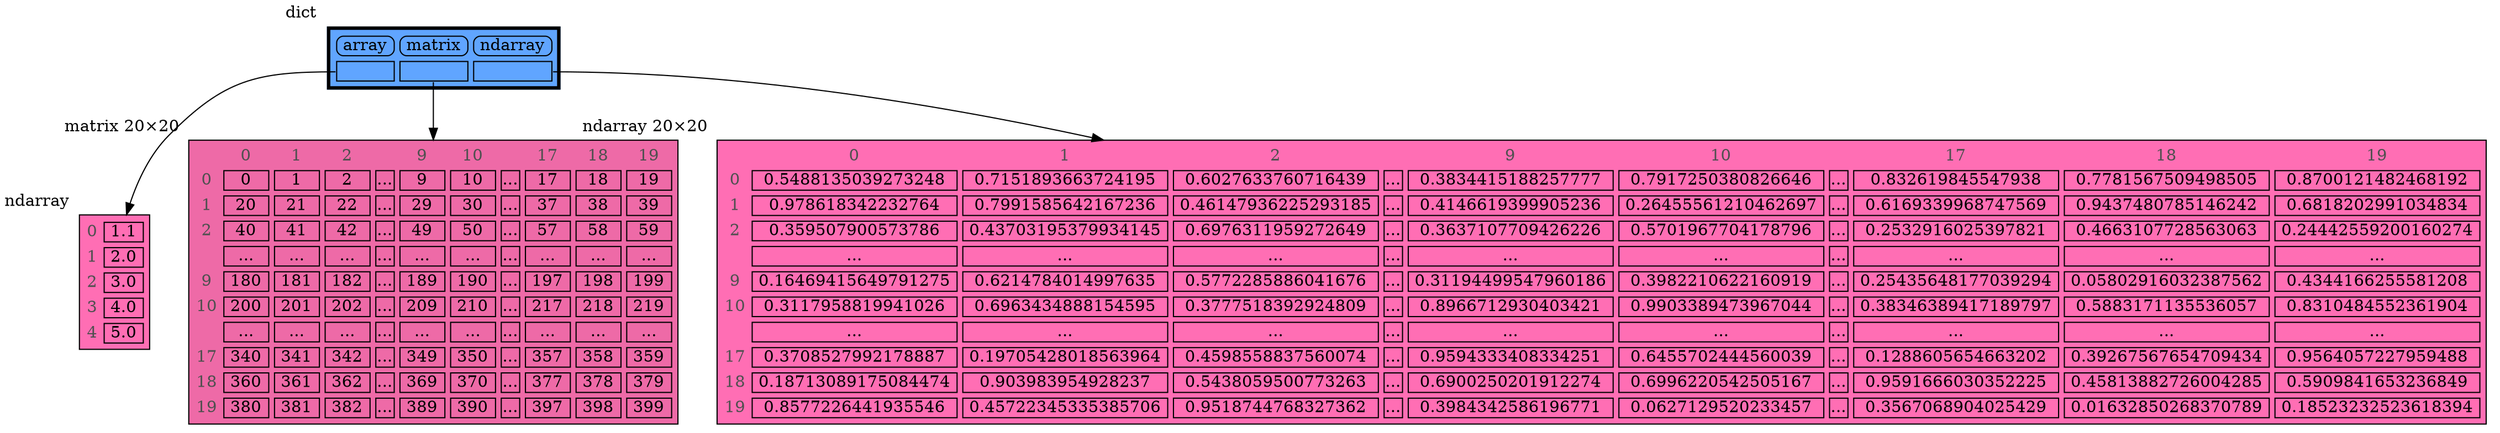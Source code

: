 digraph memory_graph {
	node [shape=plaintext]
	node123715980686320 [label=<
<TABLE BORDER="1" CELLBORDER="1" CELLSPACING="5" CELLPADDING="0" BGCOLOR="hotpink1" PORT="table">
    <TR><TD BORDER="0"><font color="#505050">0</font></TD><TD BORDER="1"> 1.1 </TD></TR>
    <TR><TD BORDER="0"><font color="#505050">1</font></TD><TD BORDER="1"> 2.0 </TD></TR>
    <TR><TD BORDER="0"><font color="#505050">2</font></TD><TD BORDER="1"> 3.0 </TD></TR>
    <TR><TD BORDER="0"><font color="#505050">3</font></TD><TD BORDER="1"> 4.0 </TD></TR>
    <TR><TD BORDER="0"><font color="#505050">4</font></TD><TD BORDER="1"> 5.0 </TD></TR>
</TABLE>
> xlabel=ndarray]
	node123715980548048 [label=<
<TABLE BORDER="1" CELLBORDER="1" CELLSPACING="5" CELLPADDING="0" BGCOLOR="hotpink2" PORT="table">
    <TR><TD BORDER="0">  </TD><TD BORDER="0"><font color="#505050">0</font></TD><TD BORDER="0"><font color="#505050">1</font></TD><TD BORDER="0"><font color="#505050">2</font></TD><TD BORDER="0">  </TD><TD BORDER="0"><font color="#505050">9</font></TD><TD BORDER="0"><font color="#505050">10</font></TD><TD BORDER="0">  </TD><TD BORDER="0"><font color="#505050">17</font></TD><TD BORDER="0"><font color="#505050">18</font></TD><TD BORDER="0"><font color="#505050">19</font></TD></TR>
    <TR><TD BORDER="0"><font color="#505050">0</font></TD><TD BORDER="1"> 0 </TD><TD BORDER="1"> 1 </TD><TD BORDER="1"> 2 </TD><TD BORDER="1" >...</TD><TD BORDER="1"> 9 </TD><TD BORDER="1"> 10 </TD><TD BORDER="1" >...</TD><TD BORDER="1"> 17 </TD><TD BORDER="1"> 18 </TD><TD BORDER="1"> 19 </TD></TR>
    <TR><TD BORDER="0"><font color="#505050">1</font></TD><TD BORDER="1"> 20 </TD><TD BORDER="1"> 21 </TD><TD BORDER="1"> 22 </TD><TD BORDER="1" >...</TD><TD BORDER="1"> 29 </TD><TD BORDER="1"> 30 </TD><TD BORDER="1" >...</TD><TD BORDER="1"> 37 </TD><TD BORDER="1"> 38 </TD><TD BORDER="1"> 39 </TD></TR>
    <TR><TD BORDER="0"><font color="#505050">2</font></TD><TD BORDER="1"> 40 </TD><TD BORDER="1"> 41 </TD><TD BORDER="1"> 42 </TD><TD BORDER="1" >...</TD><TD BORDER="1"> 49 </TD><TD BORDER="1"> 50 </TD><TD BORDER="1" >...</TD><TD BORDER="1"> 57 </TD><TD BORDER="1"> 58 </TD><TD BORDER="1"> 59 </TD></TR>
    <TR><TD BORDER="0">  </TD><TD BORDER="1" >...</TD><TD BORDER="1" >...</TD><TD BORDER="1" >...</TD><TD BORDER="1" >...</TD><TD BORDER="1" >...</TD><TD BORDER="1" >...</TD><TD BORDER="1" >...</TD><TD BORDER="1" >...</TD><TD BORDER="1" >...</TD><TD BORDER="1" >...</TD></TR>
    <TR><TD BORDER="0"><font color="#505050">9</font></TD><TD BORDER="1"> 180 </TD><TD BORDER="1"> 181 </TD><TD BORDER="1"> 182 </TD><TD BORDER="1" >...</TD><TD BORDER="1"> 189 </TD><TD BORDER="1"> 190 </TD><TD BORDER="1" >...</TD><TD BORDER="1"> 197 </TD><TD BORDER="1"> 198 </TD><TD BORDER="1"> 199 </TD></TR>
    <TR><TD BORDER="0"><font color="#505050">10</font></TD><TD BORDER="1"> 200 </TD><TD BORDER="1"> 201 </TD><TD BORDER="1"> 202 </TD><TD BORDER="1" >...</TD><TD BORDER="1"> 209 </TD><TD BORDER="1"> 210 </TD><TD BORDER="1" >...</TD><TD BORDER="1"> 217 </TD><TD BORDER="1"> 218 </TD><TD BORDER="1"> 219 </TD></TR>
    <TR><TD BORDER="0">  </TD><TD BORDER="1" >...</TD><TD BORDER="1" >...</TD><TD BORDER="1" >...</TD><TD BORDER="1" >...</TD><TD BORDER="1" >...</TD><TD BORDER="1" >...</TD><TD BORDER="1" >...</TD><TD BORDER="1" >...</TD><TD BORDER="1" >...</TD><TD BORDER="1" >...</TD></TR>
    <TR><TD BORDER="0"><font color="#505050">17</font></TD><TD BORDER="1"> 340 </TD><TD BORDER="1"> 341 </TD><TD BORDER="1"> 342 </TD><TD BORDER="1" >...</TD><TD BORDER="1"> 349 </TD><TD BORDER="1"> 350 </TD><TD BORDER="1" >...</TD><TD BORDER="1"> 357 </TD><TD BORDER="1"> 358 </TD><TD BORDER="1"> 359 </TD></TR>
    <TR><TD BORDER="0"><font color="#505050">18</font></TD><TD BORDER="1"> 360 </TD><TD BORDER="1"> 361 </TD><TD BORDER="1"> 362 </TD><TD BORDER="1" >...</TD><TD BORDER="1"> 369 </TD><TD BORDER="1"> 370 </TD><TD BORDER="1" >...</TD><TD BORDER="1"> 377 </TD><TD BORDER="1"> 378 </TD><TD BORDER="1"> 379 </TD></TR>
    <TR><TD BORDER="0"><font color="#505050">19</font></TD><TD BORDER="1"> 380 </TD><TD BORDER="1"> 381 </TD><TD BORDER="1"> 382 </TD><TD BORDER="1" >...</TD><TD BORDER="1"> 389 </TD><TD BORDER="1"> 390 </TD><TD BORDER="1" >...</TD><TD BORDER="1"> 397 </TD><TD BORDER="1"> 398 </TD><TD BORDER="1"> 399 </TD></TR>
</TABLE>
> xlabel="matrix 20⨯20"]
	node123715981050096 [label=<
<TABLE BORDER="1" CELLBORDER="1" CELLSPACING="5" CELLPADDING="0" BGCOLOR="hotpink1" PORT="table">
    <TR><TD BORDER="0">  </TD><TD BORDER="0"><font color="#505050">0</font></TD><TD BORDER="0"><font color="#505050">1</font></TD><TD BORDER="0"><font color="#505050">2</font></TD><TD BORDER="0">  </TD><TD BORDER="0"><font color="#505050">9</font></TD><TD BORDER="0"><font color="#505050">10</font></TD><TD BORDER="0">  </TD><TD BORDER="0"><font color="#505050">17</font></TD><TD BORDER="0"><font color="#505050">18</font></TD><TD BORDER="0"><font color="#505050">19</font></TD></TR>
    <TR><TD BORDER="0"><font color="#505050">0</font></TD><TD BORDER="1"> 0.5488135039273248 </TD><TD BORDER="1"> 0.7151893663724195 </TD><TD BORDER="1"> 0.6027633760716439 </TD><TD BORDER="1" >...</TD><TD BORDER="1"> 0.3834415188257777 </TD><TD BORDER="1"> 0.7917250380826646 </TD><TD BORDER="1" >...</TD><TD BORDER="1"> 0.832619845547938 </TD><TD BORDER="1"> 0.7781567509498505 </TD><TD BORDER="1"> 0.8700121482468192 </TD></TR>
    <TR><TD BORDER="0"><font color="#505050">1</font></TD><TD BORDER="1"> 0.978618342232764 </TD><TD BORDER="1"> 0.7991585642167236 </TD><TD BORDER="1"> 0.46147936225293185 </TD><TD BORDER="1" >...</TD><TD BORDER="1"> 0.4146619399905236 </TD><TD BORDER="1"> 0.26455561210462697 </TD><TD BORDER="1" >...</TD><TD BORDER="1"> 0.6169339968747569 </TD><TD BORDER="1"> 0.9437480785146242 </TD><TD BORDER="1"> 0.6818202991034834 </TD></TR>
    <TR><TD BORDER="0"><font color="#505050">2</font></TD><TD BORDER="1"> 0.359507900573786 </TD><TD BORDER="1"> 0.43703195379934145 </TD><TD BORDER="1"> 0.6976311959272649 </TD><TD BORDER="1" >...</TD><TD BORDER="1"> 0.3637107709426226 </TD><TD BORDER="1"> 0.5701967704178796 </TD><TD BORDER="1" >...</TD><TD BORDER="1"> 0.2532916025397821 </TD><TD BORDER="1"> 0.4663107728563063 </TD><TD BORDER="1"> 0.24442559200160274 </TD></TR>
    <TR><TD BORDER="0">  </TD><TD BORDER="1" >...</TD><TD BORDER="1" >...</TD><TD BORDER="1" >...</TD><TD BORDER="1" >...</TD><TD BORDER="1" >...</TD><TD BORDER="1" >...</TD><TD BORDER="1" >...</TD><TD BORDER="1" >...</TD><TD BORDER="1" >...</TD><TD BORDER="1" >...</TD></TR>
    <TR><TD BORDER="0"><font color="#505050">9</font></TD><TD BORDER="1"> 0.16469415649791275 </TD><TD BORDER="1"> 0.6214784014997635 </TD><TD BORDER="1"> 0.5772285886041676 </TD><TD BORDER="1" >...</TD><TD BORDER="1"> 0.31194499547960186 </TD><TD BORDER="1"> 0.3982210622160919 </TD><TD BORDER="1" >...</TD><TD BORDER="1"> 0.25435648177039294 </TD><TD BORDER="1"> 0.05802916032387562 </TD><TD BORDER="1"> 0.4344166255581208 </TD></TR>
    <TR><TD BORDER="0"><font color="#505050">10</font></TD><TD BORDER="1"> 0.3117958819941026 </TD><TD BORDER="1"> 0.6963434888154595 </TD><TD BORDER="1"> 0.3777518392924809 </TD><TD BORDER="1" >...</TD><TD BORDER="1"> 0.8966712930403421 </TD><TD BORDER="1"> 0.9903389473967044 </TD><TD BORDER="1" >...</TD><TD BORDER="1"> 0.38346389417189797 </TD><TD BORDER="1"> 0.5883171135536057 </TD><TD BORDER="1"> 0.8310484552361904 </TD></TR>
    <TR><TD BORDER="0">  </TD><TD BORDER="1" >...</TD><TD BORDER="1" >...</TD><TD BORDER="1" >...</TD><TD BORDER="1" >...</TD><TD BORDER="1" >...</TD><TD BORDER="1" >...</TD><TD BORDER="1" >...</TD><TD BORDER="1" >...</TD><TD BORDER="1" >...</TD><TD BORDER="1" >...</TD></TR>
    <TR><TD BORDER="0"><font color="#505050">17</font></TD><TD BORDER="1"> 0.3708527992178887 </TD><TD BORDER="1"> 0.19705428018563964 </TD><TD BORDER="1"> 0.4598558837560074 </TD><TD BORDER="1" >...</TD><TD BORDER="1"> 0.9594333408334251 </TD><TD BORDER="1"> 0.6455702444560039 </TD><TD BORDER="1" >...</TD><TD BORDER="1"> 0.1288605654663202 </TD><TD BORDER="1"> 0.39267567654709434 </TD><TD BORDER="1"> 0.9564057227959488 </TD></TR>
    <TR><TD BORDER="0"><font color="#505050">18</font></TD><TD BORDER="1"> 0.18713089175084474 </TD><TD BORDER="1"> 0.903983954928237 </TD><TD BORDER="1"> 0.5438059500773263 </TD><TD BORDER="1" >...</TD><TD BORDER="1"> 0.6900250201912274 </TD><TD BORDER="1"> 0.6996220542505167 </TD><TD BORDER="1" >...</TD><TD BORDER="1"> 0.9591666030352225 </TD><TD BORDER="1"> 0.45813882726004285 </TD><TD BORDER="1"> 0.5909841653236849 </TD></TR>
    <TR><TD BORDER="0"><font color="#505050">19</font></TD><TD BORDER="1"> 0.8577226441935546 </TD><TD BORDER="1"> 0.45722345335385706 </TD><TD BORDER="1"> 0.9518744768327362 </TD><TD BORDER="1" >...</TD><TD BORDER="1"> 0.3984342586196771 </TD><TD BORDER="1"> 0.0627129520233457 </TD><TD BORDER="1" >...</TD><TD BORDER="1"> 0.3567068904025429 </TD><TD BORDER="1"> 0.01632850268370789 </TD><TD BORDER="1"> 0.18523232523618394 </TD></TR>
</TABLE>
> xlabel="ndarray 20⨯20"]
	node123716031717184 [label=<
<TABLE BORDER="3" CELLBORDER="1" CELLSPACING="5" CELLPADDING="0" BGCOLOR="#60a5ff" PORT="table">
    <TR><TD BORDER="1" STYLE="ROUNDED"> array </TD><TD BORDER="1" STYLE="ROUNDED"> matrix </TD><TD BORDER="1" STYLE="ROUNDED"> ndarray </TD></TR>
    <TR><TD BORDER="1" PORT="ref0"> </TD><TD BORDER="1" PORT="ref1"> </TD><TD BORDER="1" PORT="ref2"> </TD></TR>
</TABLE>
> xlabel=dict]
	node123716031717184:ref0 -> node123715980686320:table [style=solid]
	node123716031717184:ref1 -> node123715980548048:table [style=solid]
	node123716031717184:ref2 -> node123715981050096:table [style=solid]
subgraph { rank=same; node123715980686320 -> node123715980548048 -> node123715981050096[weight=10, style=invis]; }
}
